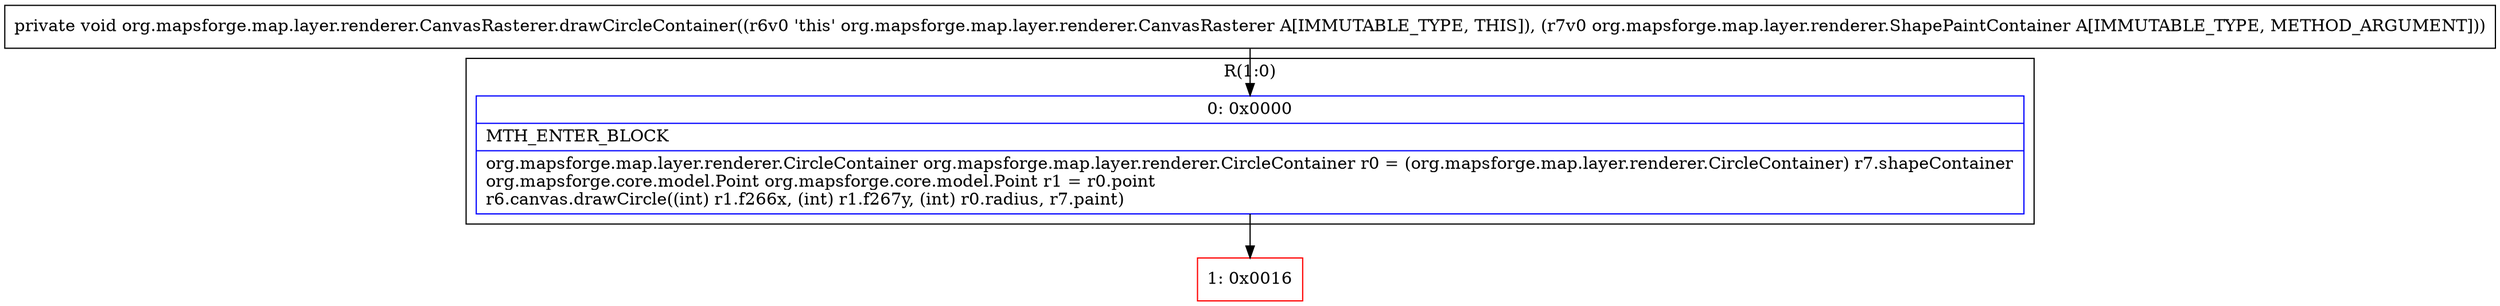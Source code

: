 digraph "CFG fororg.mapsforge.map.layer.renderer.CanvasRasterer.drawCircleContainer(Lorg\/mapsforge\/map\/layer\/renderer\/ShapePaintContainer;)V" {
subgraph cluster_Region_1590555570 {
label = "R(1:0)";
node [shape=record,color=blue];
Node_0 [shape=record,label="{0\:\ 0x0000|MTH_ENTER_BLOCK\l|org.mapsforge.map.layer.renderer.CircleContainer org.mapsforge.map.layer.renderer.CircleContainer r0 = (org.mapsforge.map.layer.renderer.CircleContainer) r7.shapeContainer\lorg.mapsforge.core.model.Point org.mapsforge.core.model.Point r1 = r0.point\lr6.canvas.drawCircle((int) r1.f266x, (int) r1.f267y, (int) r0.radius, r7.paint)\l}"];
}
Node_1 [shape=record,color=red,label="{1\:\ 0x0016}"];
MethodNode[shape=record,label="{private void org.mapsforge.map.layer.renderer.CanvasRasterer.drawCircleContainer((r6v0 'this' org.mapsforge.map.layer.renderer.CanvasRasterer A[IMMUTABLE_TYPE, THIS]), (r7v0 org.mapsforge.map.layer.renderer.ShapePaintContainer A[IMMUTABLE_TYPE, METHOD_ARGUMENT])) }"];
MethodNode -> Node_0;
Node_0 -> Node_1;
}

